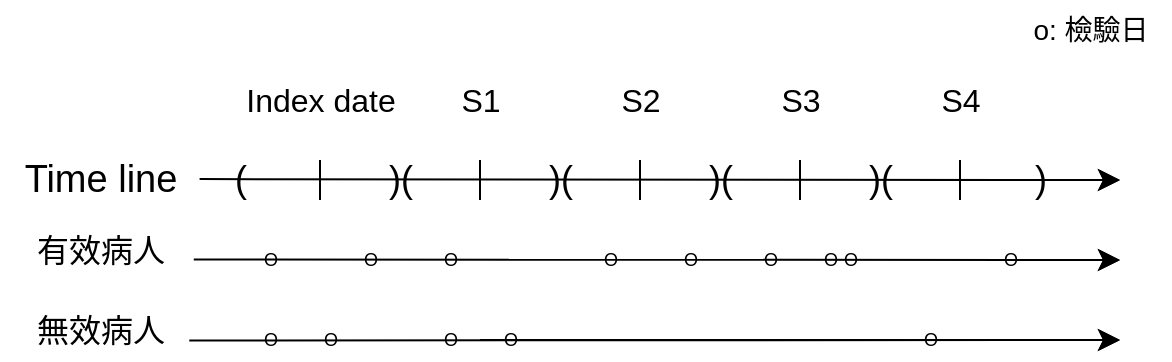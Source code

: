<mxfile version="24.6.4" type="device">
  <diagram name="第 1 页" id="ddPkQ0iEWOZJjvoiQS8G">
    <mxGraphModel dx="1279" dy="532" grid="0" gridSize="10" guides="1" tooltips="1" connect="1" arrows="1" fold="1" page="0" pageScale="1" pageWidth="827" pageHeight="1169" math="0" shadow="0">
      <root>
        <mxCell id="0" />
        <mxCell id="1" parent="0" />
        <mxCell id="CsZ0zsD4MxDDOLG_IFYV-1" value="" style="endArrow=classic;html=1;rounded=0;fontSize=12;startSize=8;endSize=8;curved=1;" edge="1" parent="1" source="CsZ0zsD4MxDDOLG_IFYV-29">
          <mxGeometry width="50" height="50" relative="1" as="geometry">
            <mxPoint x="80" y="200" as="sourcePoint" />
            <mxPoint x="520" y="200" as="targetPoint" />
          </mxGeometry>
        </mxCell>
        <mxCell id="CsZ0zsD4MxDDOLG_IFYV-2" value="Time line" style="text;html=1;align=center;verticalAlign=middle;resizable=0;points=[];autosize=1;strokeColor=none;fillColor=none;fontSize=19;" vertex="1" parent="1">
          <mxGeometry x="-40" y="180" width="100" height="40" as="geometry" />
        </mxCell>
        <mxCell id="CsZ0zsD4MxDDOLG_IFYV-3" value="" style="endArrow=classic;html=1;rounded=0;fontSize=12;startSize=8;endSize=8;curved=1;" edge="1" parent="1" source="CsZ0zsD4MxDDOLG_IFYV-38">
          <mxGeometry width="50" height="50" relative="1" as="geometry">
            <mxPoint x="80" y="240" as="sourcePoint" />
            <mxPoint x="520" y="240" as="targetPoint" />
          </mxGeometry>
        </mxCell>
        <mxCell id="CsZ0zsD4MxDDOLG_IFYV-4" value="有效病人" style="text;html=1;align=center;verticalAlign=middle;resizable=0;points=[];autosize=1;strokeColor=none;fillColor=none;fontSize=16;" vertex="1" parent="1">
          <mxGeometry x="-35" y="220" width="90" height="30" as="geometry" />
        </mxCell>
        <mxCell id="CsZ0zsD4MxDDOLG_IFYV-5" value="" style="endArrow=classic;html=1;rounded=0;fontSize=12;startSize=8;endSize=8;curved=1;" edge="1" parent="1" source="CsZ0zsD4MxDDOLG_IFYV-47">
          <mxGeometry width="50" height="50" relative="1" as="geometry">
            <mxPoint x="80" y="280" as="sourcePoint" />
            <mxPoint x="520" y="280" as="targetPoint" />
          </mxGeometry>
        </mxCell>
        <mxCell id="CsZ0zsD4MxDDOLG_IFYV-6" value="無效病人" style="text;html=1;align=center;verticalAlign=middle;resizable=0;points=[];autosize=1;strokeColor=none;fillColor=none;fontSize=16;" vertex="1" parent="1">
          <mxGeometry x="-35" y="260" width="90" height="30" as="geometry" />
        </mxCell>
        <mxCell id="CsZ0zsD4MxDDOLG_IFYV-15" value="&lt;font style=&quot;font-size: 16px;&quot;&gt;Index date&lt;/font&gt;" style="text;html=1;align=center;verticalAlign=middle;resizable=0;points=[];autosize=1;strokeColor=none;fillColor=none;fontSize=19;" vertex="1" parent="1">
          <mxGeometry x="70" y="140" width="100" height="40" as="geometry" />
        </mxCell>
        <mxCell id="CsZ0zsD4MxDDOLG_IFYV-16" value="S1" style="text;html=1;align=center;verticalAlign=middle;resizable=0;points=[];autosize=1;strokeColor=none;fillColor=none;fontSize=16;" vertex="1" parent="1">
          <mxGeometry x="180" y="145" width="40" height="30" as="geometry" />
        </mxCell>
        <mxCell id="CsZ0zsD4MxDDOLG_IFYV-17" value="S2" style="text;html=1;align=center;verticalAlign=middle;resizable=0;points=[];autosize=1;strokeColor=none;fillColor=none;fontSize=16;" vertex="1" parent="1">
          <mxGeometry x="260" y="145" width="40" height="30" as="geometry" />
        </mxCell>
        <mxCell id="CsZ0zsD4MxDDOLG_IFYV-18" value="S3" style="text;html=1;align=center;verticalAlign=middle;resizable=0;points=[];autosize=1;strokeColor=none;fillColor=none;fontSize=16;" vertex="1" parent="1">
          <mxGeometry x="340" y="145" width="40" height="30" as="geometry" />
        </mxCell>
        <mxCell id="CsZ0zsD4MxDDOLG_IFYV-19" value="S4" style="text;html=1;align=center;verticalAlign=middle;resizable=0;points=[];autosize=1;strokeColor=none;fillColor=none;fontSize=16;" vertex="1" parent="1">
          <mxGeometry x="420" y="145" width="40" height="30" as="geometry" />
        </mxCell>
        <mxCell id="CsZ0zsD4MxDDOLG_IFYV-20" value="" style="endArrow=none;html=1;rounded=0;fontSize=12;startSize=8;endSize=8;curved=1;" edge="1" parent="1">
          <mxGeometry width="50" height="50" relative="1" as="geometry">
            <mxPoint x="120" y="210" as="sourcePoint" />
            <mxPoint x="120" y="190" as="targetPoint" />
          </mxGeometry>
        </mxCell>
        <mxCell id="CsZ0zsD4MxDDOLG_IFYV-21" value="" style="endArrow=none;html=1;rounded=0;fontSize=12;startSize=8;endSize=8;curved=1;" edge="1" parent="1">
          <mxGeometry width="50" height="50" relative="1" as="geometry">
            <mxPoint x="280" y="210" as="sourcePoint" />
            <mxPoint x="280" y="190" as="targetPoint" />
          </mxGeometry>
        </mxCell>
        <mxCell id="CsZ0zsD4MxDDOLG_IFYV-22" value="" style="endArrow=none;html=1;rounded=0;fontSize=12;startSize=8;endSize=8;curved=1;" edge="1" parent="1">
          <mxGeometry width="50" height="50" relative="1" as="geometry">
            <mxPoint x="360" y="210" as="sourcePoint" />
            <mxPoint x="360" y="190" as="targetPoint" />
          </mxGeometry>
        </mxCell>
        <mxCell id="CsZ0zsD4MxDDOLG_IFYV-23" value="" style="endArrow=none;html=1;rounded=0;fontSize=12;startSize=8;endSize=8;curved=1;" edge="1" parent="1">
          <mxGeometry width="50" height="50" relative="1" as="geometry">
            <mxPoint x="440" y="210" as="sourcePoint" />
            <mxPoint x="440" y="190" as="targetPoint" />
          </mxGeometry>
        </mxCell>
        <mxCell id="CsZ0zsD4MxDDOLG_IFYV-24" value="" style="endArrow=none;html=1;rounded=0;fontSize=12;startSize=8;endSize=8;curved=1;" edge="1" parent="1">
          <mxGeometry width="50" height="50" relative="1" as="geometry">
            <mxPoint x="200" y="210" as="sourcePoint" />
            <mxPoint x="200" y="190" as="targetPoint" />
          </mxGeometry>
        </mxCell>
        <mxCell id="CsZ0zsD4MxDDOLG_IFYV-25" value=")(" style="text;html=1;align=center;verticalAlign=middle;resizable=0;points=[];autosize=1;strokeColor=none;fillColor=none;fontSize=18;" vertex="1" parent="1">
          <mxGeometry x="140" y="180" width="40" height="40" as="geometry" />
        </mxCell>
        <mxCell id="CsZ0zsD4MxDDOLG_IFYV-28" value="" style="endArrow=classic;html=1;rounded=0;fontSize=12;startSize=8;endSize=8;curved=1;exitX=0.998;exitY=0.489;exitDx=0;exitDy=0;exitPerimeter=0;" edge="1" parent="1" source="CsZ0zsD4MxDDOLG_IFYV-2">
          <mxGeometry width="50" height="50" relative="1" as="geometry">
            <mxPoint x="80" y="200" as="sourcePoint" />
            <mxPoint x="520" y="200" as="targetPoint" />
          </mxGeometry>
        </mxCell>
        <mxCell id="CsZ0zsD4MxDDOLG_IFYV-27" value=")(" style="text;html=1;align=center;verticalAlign=middle;resizable=0;points=[];autosize=1;strokeColor=none;fillColor=none;fontSize=18;" vertex="1" parent="1">
          <mxGeometry x="220" y="180" width="40" height="40" as="geometry" />
        </mxCell>
        <mxCell id="CsZ0zsD4MxDDOLG_IFYV-30" value=")(" style="text;html=1;align=center;verticalAlign=middle;resizable=0;points=[];autosize=1;strokeColor=none;fillColor=none;fontSize=18;" vertex="1" parent="1">
          <mxGeometry x="300" y="180" width="40" height="40" as="geometry" />
        </mxCell>
        <mxCell id="CsZ0zsD4MxDDOLG_IFYV-29" value=")(" style="text;html=1;align=center;verticalAlign=middle;resizable=0;points=[];autosize=1;strokeColor=none;fillColor=none;fontSize=18;" vertex="1" parent="1">
          <mxGeometry x="380" y="180" width="40" height="40" as="geometry" />
        </mxCell>
        <mxCell id="CsZ0zsD4MxDDOLG_IFYV-33" value=")" style="text;html=1;align=center;verticalAlign=middle;resizable=0;points=[];autosize=1;strokeColor=none;fillColor=none;fontSize=18;" vertex="1" parent="1">
          <mxGeometry x="465" y="180" width="30" height="40" as="geometry" />
        </mxCell>
        <mxCell id="CsZ0zsD4MxDDOLG_IFYV-34" value="(" style="text;html=1;align=center;verticalAlign=middle;resizable=0;points=[];autosize=1;strokeColor=none;fillColor=none;fontSize=18;" vertex="1" parent="1">
          <mxGeometry x="65" y="180" width="30" height="40" as="geometry" />
        </mxCell>
        <mxCell id="CsZ0zsD4MxDDOLG_IFYV-37" value="O" style="text;html=1;align=center;verticalAlign=middle;resizable=0;points=[];autosize=1;strokeColor=none;fillColor=none;fontSize=9;" vertex="1" parent="1">
          <mxGeometry x="80" y="230" width="30" height="20" as="geometry" />
        </mxCell>
        <mxCell id="CsZ0zsD4MxDDOLG_IFYV-39" value="O" style="text;html=1;align=center;verticalAlign=middle;resizable=0;points=[];autosize=1;strokeColor=none;fillColor=none;fontSize=9;" vertex="1" parent="1">
          <mxGeometry x="250" y="230" width="30" height="20" as="geometry" />
        </mxCell>
        <mxCell id="CsZ0zsD4MxDDOLG_IFYV-40" value="O" style="text;html=1;align=center;verticalAlign=middle;resizable=0;points=[];autosize=1;strokeColor=none;fillColor=none;fontSize=9;" vertex="1" parent="1">
          <mxGeometry x="130" y="230" width="30" height="20" as="geometry" />
        </mxCell>
        <mxCell id="CsZ0zsD4MxDDOLG_IFYV-41" value="O" style="text;html=1;align=center;verticalAlign=middle;resizable=0;points=[];autosize=1;strokeColor=none;fillColor=none;fontSize=9;" vertex="1" parent="1">
          <mxGeometry x="360" y="230" width="30" height="20" as="geometry" />
        </mxCell>
        <mxCell id="CsZ0zsD4MxDDOLG_IFYV-42" value="O" style="text;html=1;align=center;verticalAlign=middle;resizable=0;points=[];autosize=1;strokeColor=none;fillColor=none;fontSize=9;" vertex="1" parent="1">
          <mxGeometry x="370" y="230" width="30" height="20" as="geometry" />
        </mxCell>
        <mxCell id="CsZ0zsD4MxDDOLG_IFYV-43" value="O" style="text;html=1;align=center;verticalAlign=middle;resizable=0;points=[];autosize=1;strokeColor=none;fillColor=none;fontSize=9;" vertex="1" parent="1">
          <mxGeometry x="170" y="230" width="30" height="20" as="geometry" />
        </mxCell>
        <mxCell id="CsZ0zsD4MxDDOLG_IFYV-38" value="O" style="text;html=1;align=center;verticalAlign=middle;resizable=0;points=[];autosize=1;strokeColor=none;fillColor=none;fontSize=9;" vertex="1" parent="1">
          <mxGeometry x="450" y="230" width="30" height="20" as="geometry" />
        </mxCell>
        <mxCell id="CsZ0zsD4MxDDOLG_IFYV-46" value="O" style="text;html=1;align=center;verticalAlign=middle;resizable=0;points=[];autosize=1;strokeColor=none;fillColor=none;fontSize=9;" vertex="1" parent="1">
          <mxGeometry x="200" y="270" width="30" height="20" as="geometry" />
        </mxCell>
        <mxCell id="CsZ0zsD4MxDDOLG_IFYV-48" value="O" style="text;html=1;align=center;verticalAlign=middle;resizable=0;points=[];autosize=1;strokeColor=none;fillColor=none;fontSize=9;" vertex="1" parent="1">
          <mxGeometry x="110" y="270" width="30" height="20" as="geometry" />
        </mxCell>
        <mxCell id="CsZ0zsD4MxDDOLG_IFYV-49" value="O" style="text;html=1;align=center;verticalAlign=middle;resizable=0;points=[];autosize=1;strokeColor=none;fillColor=none;fontSize=9;" vertex="1" parent="1">
          <mxGeometry x="80" y="270" width="30" height="20" as="geometry" />
        </mxCell>
        <mxCell id="CsZ0zsD4MxDDOLG_IFYV-50" value="" style="endArrow=classic;html=1;rounded=0;fontSize=12;startSize=8;endSize=8;curved=1;exitX=0.996;exitY=0.676;exitDx=0;exitDy=0;exitPerimeter=0;" edge="1" parent="1" source="CsZ0zsD4MxDDOLG_IFYV-6">
          <mxGeometry width="50" height="50" relative="1" as="geometry">
            <mxPoint x="80" y="280" as="sourcePoint" />
            <mxPoint x="520" y="280" as="targetPoint" />
          </mxGeometry>
        </mxCell>
        <mxCell id="CsZ0zsD4MxDDOLG_IFYV-47" value="O" style="text;html=1;align=center;verticalAlign=middle;resizable=0;points=[];autosize=1;strokeColor=none;fillColor=none;fontSize=9;" vertex="1" parent="1">
          <mxGeometry x="170" y="270" width="30" height="20" as="geometry" />
        </mxCell>
        <mxCell id="CsZ0zsD4MxDDOLG_IFYV-51" value="" style="endArrow=classic;html=1;rounded=0;fontSize=12;startSize=8;endSize=8;curved=1;exitX=1.021;exitY=0.659;exitDx=0;exitDy=0;exitPerimeter=0;" edge="1" parent="1" source="CsZ0zsD4MxDDOLG_IFYV-4">
          <mxGeometry width="50" height="50" relative="1" as="geometry">
            <mxPoint x="80" y="240" as="sourcePoint" />
            <mxPoint x="520" y="240" as="targetPoint" />
          </mxGeometry>
        </mxCell>
        <mxCell id="CsZ0zsD4MxDDOLG_IFYV-45" value="O" style="text;html=1;align=center;verticalAlign=middle;resizable=0;points=[];autosize=1;strokeColor=none;fillColor=none;fontSize=9;" vertex="1" parent="1">
          <mxGeometry x="290" y="230" width="30" height="20" as="geometry" />
        </mxCell>
        <mxCell id="CsZ0zsD4MxDDOLG_IFYV-55" value="O" style="text;html=1;align=center;verticalAlign=middle;resizable=0;points=[];autosize=1;strokeColor=none;fillColor=none;fontSize=9;" vertex="1" parent="1">
          <mxGeometry x="410" y="270" width="30" height="20" as="geometry" />
        </mxCell>
        <mxCell id="CsZ0zsD4MxDDOLG_IFYV-59" value="O" style="text;html=1;align=center;verticalAlign=middle;resizable=0;points=[];autosize=1;strokeColor=none;fillColor=none;fontSize=9;" vertex="1" parent="1">
          <mxGeometry x="330" y="230" width="30" height="20" as="geometry" />
        </mxCell>
        <mxCell id="CsZ0zsD4MxDDOLG_IFYV-63" value="&lt;font style=&quot;font-size: 14px;&quot;&gt;o: 檢驗日&lt;/font&gt;" style="text;html=1;align=center;verticalAlign=middle;resizable=0;points=[];autosize=1;strokeColor=none;fillColor=none;fontSize=14;" vertex="1" parent="1">
          <mxGeometry x="465" y="110" width="80" height="30" as="geometry" />
        </mxCell>
      </root>
    </mxGraphModel>
  </diagram>
</mxfile>
